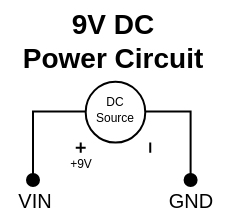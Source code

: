 <mxfile version="13.10.4" type="google"><diagram id="xuWLzZDTiyleS_PGpUuq" name="Page-1"><mxGraphModel dx="494" dy="267" grid="1" gridSize="10" guides="1" tooltips="1" connect="1" arrows="1" fold="1" page="1" pageScale="1" pageWidth="850" pageHeight="1100" math="0" shadow="0"><root><mxCell id="0"/><mxCell id="1" parent="0"/><mxCell id="tToCL8Tgh-Rbu31CWjR_-2" value="VIN" style="text;html=1;align=center;verticalAlign=middle;resizable=0;points=[];autosize=1;fontSize=10;" parent="1" vertex="1"><mxGeometry x="45.5" y="100.0" width="30" height="20" as="geometry"/></mxCell><mxCell id="tToCL8Tgh-Rbu31CWjR_-3" value="GND" style="text;html=1;align=center;verticalAlign=middle;resizable=0;points=[];autosize=1;fontSize=10;" parent="1" vertex="1"><mxGeometry x="119.25" y="100" width="40" height="20" as="geometry"/></mxCell><mxCell id="tToCL8Tgh-Rbu31CWjR_-14" value="9V DC&lt;br&gt;Power Circuit" style="text;html=1;align=center;verticalAlign=middle;resizable=0;points=[];autosize=1;fontSize=14;fontStyle=1" parent="1" vertex="1"><mxGeometry x="44.5" y="10" width="110" height="40" as="geometry"/></mxCell><mxCell id="qYMR1a_tW1HlAvtTdacH-2" style="edgeStyle=orthogonalEdgeStyle;rounded=0;orthogonalLoop=1;jettySize=auto;html=1;exitX=0.58;exitY=0.135;exitDx=0;exitDy=0;exitPerimeter=0;endArrow=oval;endFill=1;" edge="1" parent="1" source="qYMR1a_tW1HlAvtTdacH-1" target="tToCL8Tgh-Rbu31CWjR_-2"><mxGeometry relative="1" as="geometry"/></mxCell><mxCell id="qYMR1a_tW1HlAvtTdacH-3" style="edgeStyle=orthogonalEdgeStyle;rounded=0;orthogonalLoop=1;jettySize=auto;html=1;exitX=0.58;exitY=0.935;exitDx=0;exitDy=0;exitPerimeter=0;endArrow=oval;endFill=1;" edge="1" parent="1" source="qYMR1a_tW1HlAvtTdacH-1" target="tToCL8Tgh-Rbu31CWjR_-3"><mxGeometry relative="1" as="geometry"/></mxCell><mxCell id="qYMR1a_tW1HlAvtTdacH-1" value="" style="pointerEvents=1;verticalLabelPosition=bottom;shadow=0;dashed=0;align=center;html=1;verticalAlign=top;shape=mxgraph.electrical.signal_sources.dc_source_1;rotation=-90;" vertex="1" parent="1"><mxGeometry x="82.75" y="50" width="35.5" height="37.25" as="geometry"/></mxCell><mxCell id="qYMR1a_tW1HlAvtTdacH-4" value="+9V" style="text;html=1;align=center;verticalAlign=middle;resizable=0;points=[];autosize=1;fontSize=6;" vertex="1" parent="1"><mxGeometry x="69" y="87.25" width="30" height="10" as="geometry"/></mxCell><mxCell id="qYMR1a_tW1HlAvtTdacH-5" value="DC&lt;br&gt;Source" style="text;html=1;align=center;verticalAlign=middle;resizable=0;points=[];autosize=1;fontSize=6;" vertex="1" parent="1"><mxGeometry x="85.5" y="55" width="30" height="20" as="geometry"/></mxCell></root></mxGraphModel></diagram></mxfile>